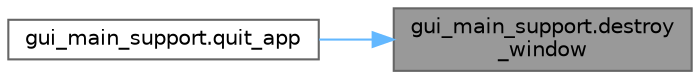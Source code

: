 digraph "gui_main_support.destroy_window"
{
 // LATEX_PDF_SIZE
  bgcolor="transparent";
  edge [fontname=Helvetica,fontsize=10,labelfontname=Helvetica,labelfontsize=10];
  node [fontname=Helvetica,fontsize=10,shape=box,height=0.2,width=0.4];
  rankdir="RL";
  Node1 [id="Node000001",label="gui_main_support.destroy\l_window",height=0.2,width=0.4,color="gray40", fillcolor="grey60", style="filled", fontcolor="black",tooltip=" "];
  Node1 -> Node2 [id="edge2_Node000001_Node000002",dir="back",color="steelblue1",style="solid",tooltip=" "];
  Node2 [id="Node000002",label="gui_main_support.quit_app",height=0.2,width=0.4,color="grey40", fillcolor="white", style="filled",URL="$namespacegui__main__support.html#aed6209c85afc4a2f8befd6a073bff736",tooltip=" "];
}
